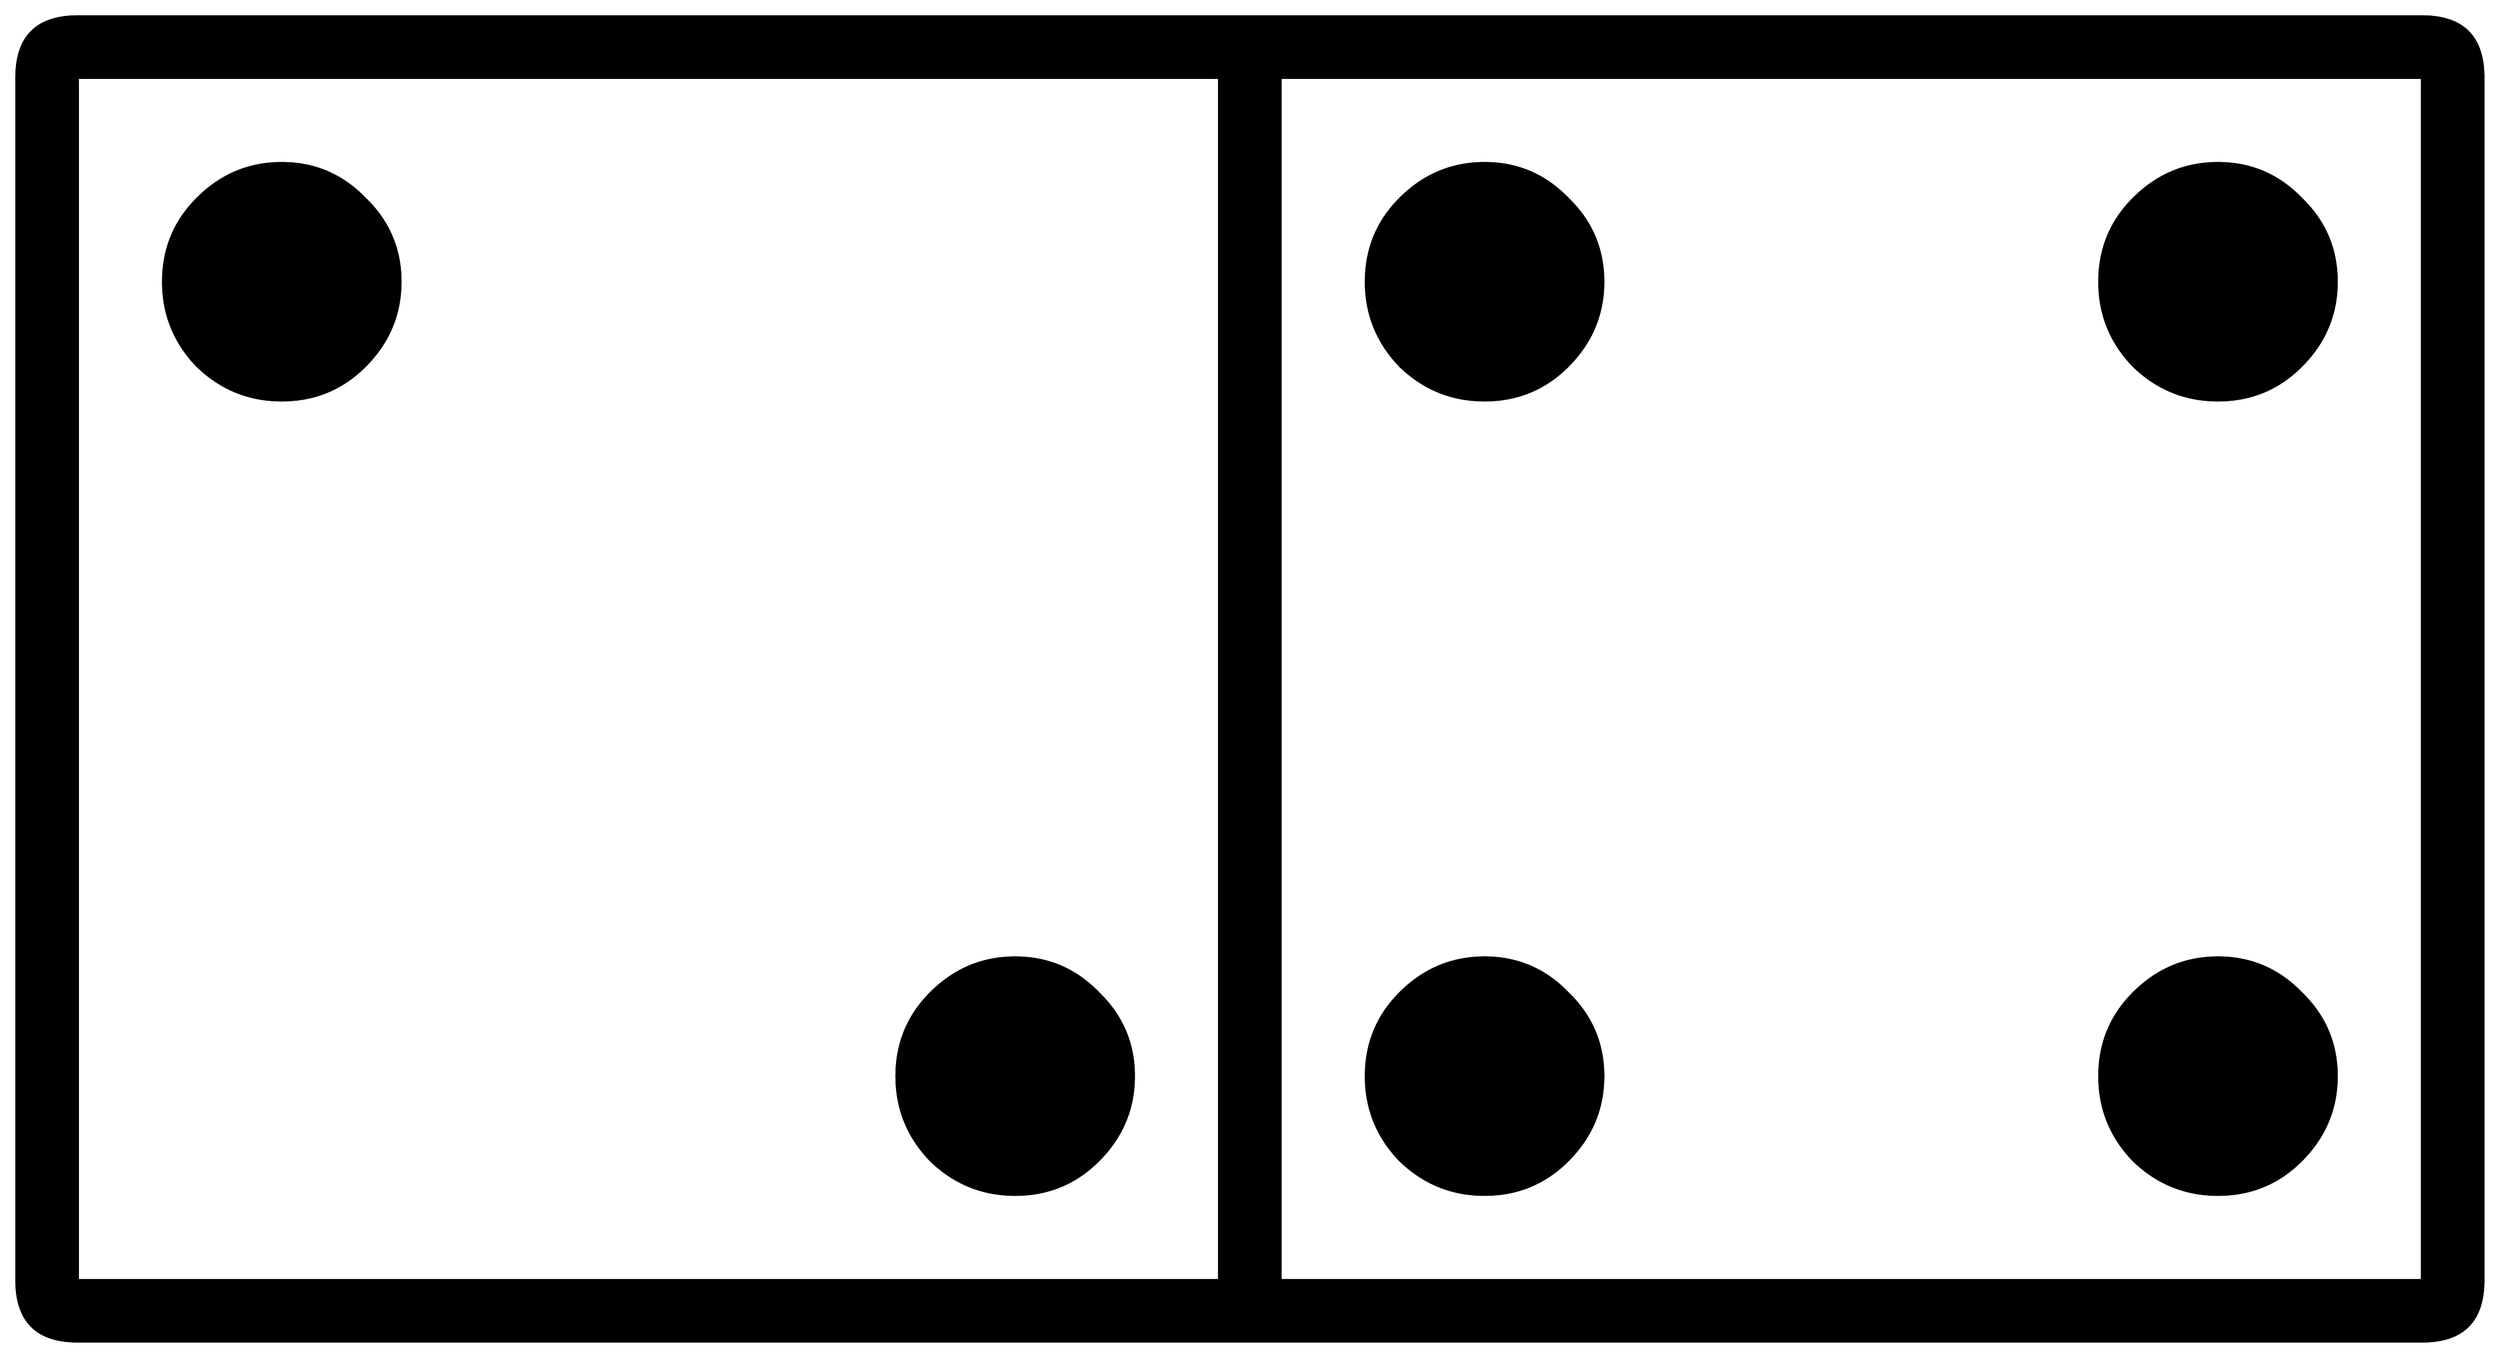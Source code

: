 


\begin{tikzpicture}[y=0.80pt, x=0.80pt, yscale=-1.0, xscale=1.0, inner sep=0pt, outer sep=0pt]
\begin{scope}[shift={(100.0,1706.0)},nonzero rule]
  \path[draw=.,fill=.,line width=1.600pt] (2033.0,-90.0) .. controls
    (2033.0,-56.667) and (2016.333,-40.0) .. (1983.0,-40.0) --
    (65.0,-40.0) .. controls (31.667,-40.0) and (15.0,-56.667) ..
    (15.0,-90.0) -- (15.0,-1074.0) .. controls (15.0,-1107.333)
    and (31.667,-1124.0) .. (65.0,-1124.0) -- (1983.0,-1124.0) ..
    controls (2016.333,-1124.0) and (2033.0,-1107.333) ..
    (2033.0,-1074.0) -- (2033.0,-90.0) -- cycle(1983.0,-90.0) --
    (1983.0,-1074.0) -- (1049.0,-1074.0) -- (1049.0,-90.0) --
    (1983.0,-90.0) -- cycle(999.0,-90.0) -- (999.0,-1074.0) --
    (65.0,-1074.0) -- (65.0,-90.0) -- (999.0,-90.0) --
    cycle(1913.0,-907.0) .. controls (1913.0,-880.333) and
    (1903.333,-857.333) .. (1884.0,-838.0) .. controls
    (1865.333,-819.333) and (1842.667,-810.0) .. (1816.0,-810.0) ..
    controls (1789.333,-810.0) and (1766.333,-819.333) ..
    (1747.0,-838.0) .. controls (1728.333,-857.333) and
    (1719.0,-880.333) .. (1719.0,-907.0) .. controls
    (1719.0,-933.667) and (1728.333,-956.333) .. (1747.0,-975.0) ..
    controls (1766.333,-994.333) and (1789.333,-1004.0) ..
    (1816.0,-1004.0) .. controls (1842.667,-1004.0) and
    (1865.333,-994.333) .. (1884.0,-975.0) .. controls
    (1903.333,-956.333) and (1913.0,-933.667) .. (1913.0,-907.0) --
    cycle(1313.0,-907.0) .. controls (1313.0,-880.333) and
    (1303.333,-857.333) .. (1284.0,-838.0) .. controls
    (1265.333,-819.333) and (1242.667,-810.0) .. (1216.0,-810.0) ..
    controls (1189.333,-810.0) and (1166.333,-819.333) ..
    (1147.0,-838.0) .. controls (1128.333,-857.333) and
    (1119.0,-880.333) .. (1119.0,-907.0) .. controls
    (1119.0,-933.667) and (1128.333,-956.333) .. (1147.0,-975.0) ..
    controls (1166.333,-994.333) and (1189.333,-1004.0) ..
    (1216.0,-1004.0) .. controls (1242.667,-1004.0) and
    (1265.333,-994.333) .. (1284.0,-975.0) .. controls
    (1303.333,-956.333) and (1313.0,-933.667) .. (1313.0,-907.0) --
    cycle(1913.0,-257.0) .. controls (1913.0,-230.333) and
    (1903.333,-207.333) .. (1884.0,-188.0) .. controls
    (1865.333,-169.333) and (1842.667,-160.0) .. (1816.0,-160.0) ..
    controls (1789.333,-160.0) and (1766.333,-169.333) ..
    (1747.0,-188.0) .. controls (1728.333,-207.333) and
    (1719.0,-230.333) .. (1719.0,-257.0) .. controls
    (1719.0,-283.667) and (1728.333,-306.333) .. (1747.0,-325.0) ..
    controls (1766.333,-344.333) and (1789.333,-354.0) ..
    (1816.0,-354.0) .. controls (1842.667,-354.0) and
    (1865.333,-344.333) .. (1884.0,-325.0) .. controls
    (1903.333,-306.333) and (1913.0,-283.667) .. (1913.0,-257.0) --
    cycle(1313.0,-257.0) .. controls (1313.0,-230.333) and
    (1303.333,-207.333) .. (1284.0,-188.0) .. controls
    (1265.333,-169.333) and (1242.667,-160.0) .. (1216.0,-160.0) ..
    controls (1189.333,-160.0) and (1166.333,-169.333) ..
    (1147.0,-188.0) .. controls (1128.333,-207.333) and
    (1119.0,-230.333) .. (1119.0,-257.0) .. controls
    (1119.0,-283.667) and (1128.333,-306.333) .. (1147.0,-325.0) ..
    controls (1166.333,-344.333) and (1189.333,-354.0) ..
    (1216.0,-354.0) .. controls (1242.667,-354.0) and
    (1265.333,-344.333) .. (1284.0,-325.0) .. controls
    (1303.333,-306.333) and (1313.0,-283.667) .. (1313.0,-257.0) --
    cycle(329.0,-907.0) .. controls (329.0,-880.333) and
    (319.333,-857.333) .. (300.0,-838.0) .. controls (281.333,-819.333)
    and (258.667,-810.0) .. (232.0,-810.0) .. controls
    (205.333,-810.0) and (182.333,-819.333) .. (163.0,-838.0) ..
    controls (144.333,-857.333) and (135.0,-880.333) .. (135.0,-907.0)
    .. controls (135.0,-933.667) and (144.333,-956.333) ..
    (163.0,-975.0) .. controls (182.333,-994.333) and
    (205.333,-1004.0) .. (232.0,-1004.0) .. controls
    (258.667,-1004.0) and (281.333,-994.333) .. (300.0,-975.0) ..
    controls (319.333,-956.333) and (329.0,-933.667) .. (329.0,-907.0)
    -- cycle(929.0,-257.0) .. controls (929.0,-230.333) and
    (919.333,-207.333) .. (900.0,-188.0) .. controls (881.333,-169.333)
    and (858.667,-160.0) .. (832.0,-160.0) .. controls
    (805.333,-160.0) and (782.333,-169.333) .. (763.0,-188.0) ..
    controls (744.333,-207.333) and (735.0,-230.333) .. (735.0,-257.0)
    .. controls (735.0,-283.667) and (744.333,-306.333) ..
    (763.0,-325.0) .. controls (782.333,-344.333) and (805.333,-354.0)
    .. (832.0,-354.0) .. controls (858.667,-354.0) and
    (881.333,-344.333) .. (900.0,-325.0) .. controls (919.333,-306.333)
    and (929.0,-283.667) .. (929.0,-257.0) -- cycle;
\end{scope}

\end{tikzpicture}

